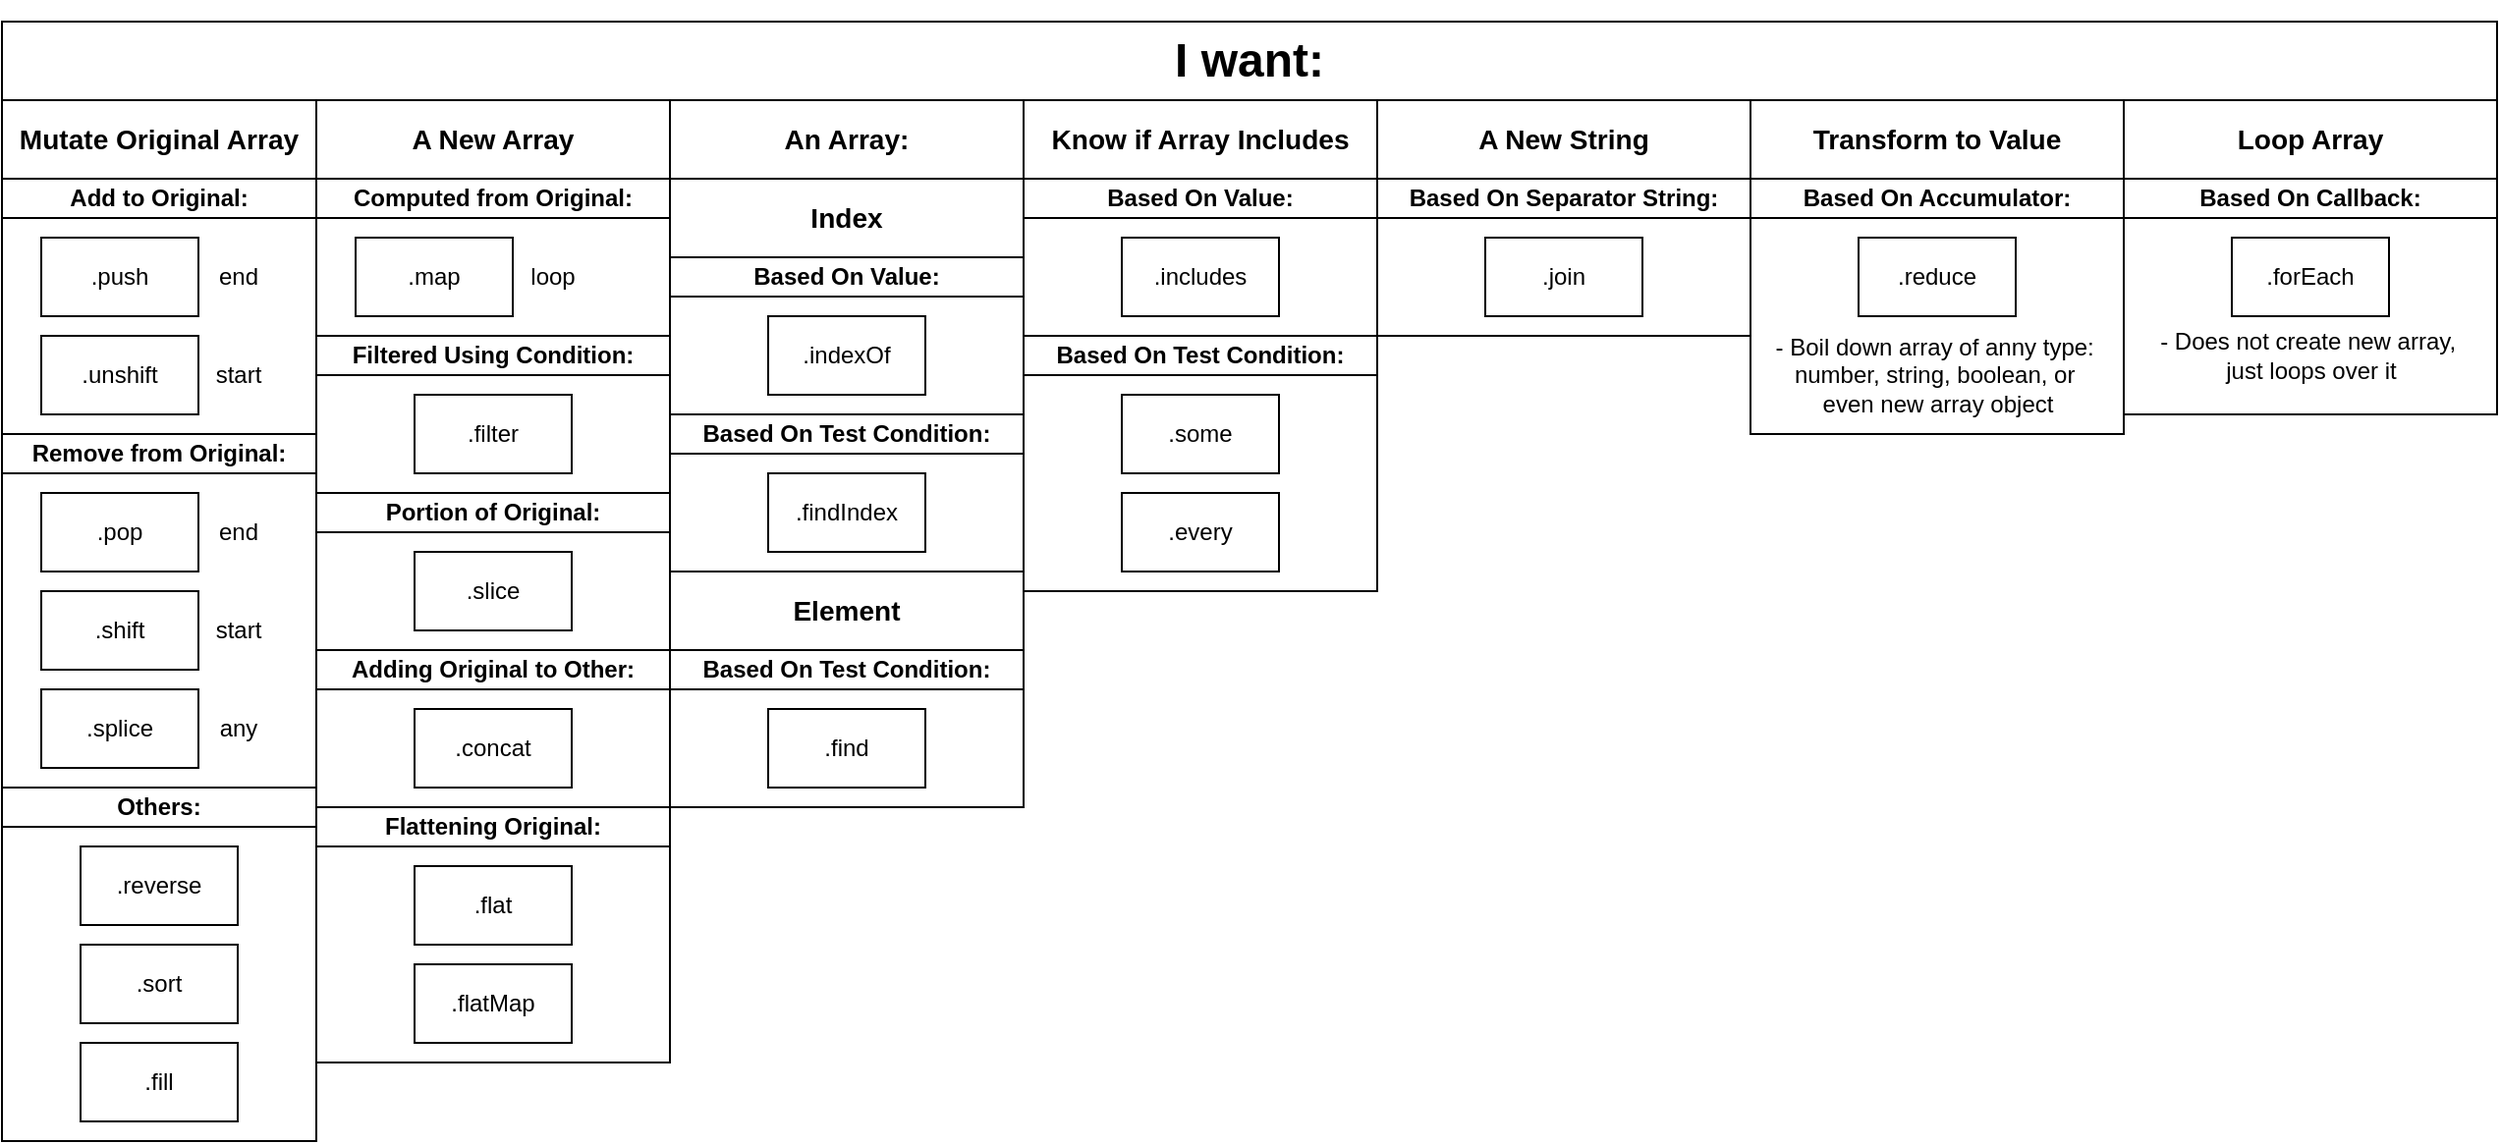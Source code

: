 <mxfile version="24.7.17">
  <diagram name="Page-1" id="8Jnd4JLjRJBcOvedXxSy">
    <mxGraphModel dx="1148" dy="1180" grid="1" gridSize="10" guides="1" tooltips="1" connect="0" arrows="1" fold="1" page="1" pageScale="1" pageWidth="1400" pageHeight="850" math="0" shadow="0">
      <root>
        <mxCell id="0" />
        <mxCell id="1" parent="0" />
        <mxCell id="rQuQVoFk9niSd6T9_yaT-1" value="&lt;h1&gt;I want:&lt;/h1&gt;" style="swimlane;whiteSpace=wrap;html=1;startSize=40;" parent="1" vertex="1">
          <mxGeometry x="40" y="40" width="1270" height="40" as="geometry">
            <mxRectangle x="40" y="40" width="120" height="70" as="alternateBounds" />
          </mxGeometry>
        </mxCell>
        <mxCell id="rQuQVoFk9niSd6T9_yaT-4" value="&lt;h3&gt;Mutate Original Array&lt;/h3&gt;" style="swimlane;whiteSpace=wrap;html=1;startSize=40;" parent="rQuQVoFk9niSd6T9_yaT-1" vertex="1">
          <mxGeometry y="40" width="160" height="530" as="geometry">
            <mxRectangle y="40" width="160" height="60" as="alternateBounds" />
          </mxGeometry>
        </mxCell>
        <mxCell id="rQuQVoFk9niSd6T9_yaT-14" value="Add to Original:" style="swimlane;whiteSpace=wrap;html=1;startSize=20;" parent="rQuQVoFk9niSd6T9_yaT-4" vertex="1">
          <mxGeometry y="40" width="160" height="130" as="geometry">
            <mxRectangle y="40" width="120" height="30" as="alternateBounds" />
          </mxGeometry>
        </mxCell>
        <mxCell id="rQuQVoFk9niSd6T9_yaT-17" value=".push" style="rounded=0;whiteSpace=wrap;html=1;" parent="rQuQVoFk9niSd6T9_yaT-14" vertex="1">
          <mxGeometry x="20" y="30" width="80" height="40" as="geometry" />
        </mxCell>
        <mxCell id="rQuQVoFk9niSd6T9_yaT-18" value="end" style="text;html=1;align=center;verticalAlign=middle;resizable=0;points=[];autosize=1;strokeColor=none;fillColor=none;" parent="rQuQVoFk9niSd6T9_yaT-14" vertex="1">
          <mxGeometry x="100" y="35" width="40" height="30" as="geometry" />
        </mxCell>
        <mxCell id="rQuQVoFk9niSd6T9_yaT-25" value=".unshift" style="rounded=0;whiteSpace=wrap;html=1;" parent="rQuQVoFk9niSd6T9_yaT-14" vertex="1">
          <mxGeometry x="20" y="80" width="80" height="40" as="geometry" />
        </mxCell>
        <mxCell id="rQuQVoFk9niSd6T9_yaT-26" value="start" style="text;html=1;align=center;verticalAlign=middle;resizable=0;points=[];autosize=1;strokeColor=none;fillColor=none;" parent="rQuQVoFk9niSd6T9_yaT-14" vertex="1">
          <mxGeometry x="95" y="85" width="50" height="30" as="geometry" />
        </mxCell>
        <mxCell id="rQuQVoFk9niSd6T9_yaT-15" value="Remove from Original:" style="swimlane;whiteSpace=wrap;html=1;startSize=20;" parent="rQuQVoFk9niSd6T9_yaT-4" vertex="1">
          <mxGeometry y="170" width="160" height="180" as="geometry" />
        </mxCell>
        <mxCell id="rQuQVoFk9niSd6T9_yaT-27" value=".pop" style="rounded=0;whiteSpace=wrap;html=1;" parent="rQuQVoFk9niSd6T9_yaT-15" vertex="1">
          <mxGeometry x="20" y="30" width="80" height="40" as="geometry" />
        </mxCell>
        <mxCell id="rQuQVoFk9niSd6T9_yaT-28" value="end" style="text;html=1;align=center;verticalAlign=middle;resizable=0;points=[];autosize=1;strokeColor=none;fillColor=none;" parent="rQuQVoFk9niSd6T9_yaT-15" vertex="1">
          <mxGeometry x="100" y="35" width="40" height="30" as="geometry" />
        </mxCell>
        <mxCell id="rQuQVoFk9niSd6T9_yaT-29" value=".shift" style="rounded=0;whiteSpace=wrap;html=1;" parent="rQuQVoFk9niSd6T9_yaT-15" vertex="1">
          <mxGeometry x="20" y="80" width="80" height="40" as="geometry" />
        </mxCell>
        <mxCell id="rQuQVoFk9niSd6T9_yaT-30" value="start" style="text;html=1;align=center;verticalAlign=middle;resizable=0;points=[];autosize=1;strokeColor=none;fillColor=none;" parent="rQuQVoFk9niSd6T9_yaT-15" vertex="1">
          <mxGeometry x="95" y="85" width="50" height="30" as="geometry" />
        </mxCell>
        <mxCell id="rQuQVoFk9niSd6T9_yaT-31" value=".splice" style="rounded=0;whiteSpace=wrap;html=1;" parent="rQuQVoFk9niSd6T9_yaT-15" vertex="1">
          <mxGeometry x="20" y="130" width="80" height="40" as="geometry" />
        </mxCell>
        <mxCell id="rQuQVoFk9niSd6T9_yaT-32" value="any" style="text;html=1;align=center;verticalAlign=middle;resizable=0;points=[];autosize=1;strokeColor=none;fillColor=none;" parent="rQuQVoFk9niSd6T9_yaT-15" vertex="1">
          <mxGeometry x="100" y="135" width="40" height="30" as="geometry" />
        </mxCell>
        <mxCell id="rQuQVoFk9niSd6T9_yaT-16" value="Others:" style="swimlane;whiteSpace=wrap;html=1;startSize=20;" parent="rQuQVoFk9niSd6T9_yaT-4" vertex="1">
          <mxGeometry y="350" width="160" height="180" as="geometry" />
        </mxCell>
        <mxCell id="rQuQVoFk9niSd6T9_yaT-33" value=".reverse" style="rounded=0;whiteSpace=wrap;html=1;" parent="rQuQVoFk9niSd6T9_yaT-16" vertex="1">
          <mxGeometry x="40" y="30" width="80" height="40" as="geometry" />
        </mxCell>
        <mxCell id="rQuQVoFk9niSd6T9_yaT-35" value=".sort" style="rounded=0;whiteSpace=wrap;html=1;" parent="rQuQVoFk9niSd6T9_yaT-16" vertex="1">
          <mxGeometry x="40" y="80" width="80" height="40" as="geometry" />
        </mxCell>
        <mxCell id="rQuQVoFk9niSd6T9_yaT-36" value=".fill" style="rounded=0;whiteSpace=wrap;html=1;" parent="rQuQVoFk9niSd6T9_yaT-16" vertex="1">
          <mxGeometry x="40" y="130" width="80" height="40" as="geometry" />
        </mxCell>
        <mxCell id="rQuQVoFk9niSd6T9_yaT-5" value="&lt;h3&gt;A New Array&lt;span style=&quot;color: rgba(0, 0, 0, 0); font-family: monospace; font-size: 0px; font-weight: 400; text-align: start; text-wrap: nowrap;&quot;&gt;%3CmxGraphModel%3E%3Croot%3E%3CmxCell%20id%3D%220%22%2F%3E%3CmxCell%20id%3D%221%22%20parent%3D%220%22%2F%3E%3CmxCell%20id%3D%222%22%20value%3D%22Mutate%20original%20Array%22%20style%3D%22swimlane%3BwhiteSpace%3Dwrap%3Bhtml%3D1%3BstartSize%3D20%3B%22%20vertex%3D%221%22%20parent%3D%221%22%3E%3CmxGeometry%20x%3D%2240%22%20y%3D%2260%22%20width%3D%22160%22%20height%3D%22340%22%20as%3D%22geometry%22%2F%3E%3C%2FmxCell%3E%3C%2Froot%3E%3C%2FmxGraphModel%3E&lt;/span&gt;&lt;/h3&gt;" style="swimlane;whiteSpace=wrap;html=1;startSize=40;" parent="rQuQVoFk9niSd6T9_yaT-1" vertex="1">
          <mxGeometry x="160" y="40" width="180" height="490" as="geometry" />
        </mxCell>
        <mxCell id="rQuQVoFk9niSd6T9_yaT-37" value="Computed from Original:" style="swimlane;whiteSpace=wrap;html=1;startSize=20;" parent="rQuQVoFk9niSd6T9_yaT-5" vertex="1">
          <mxGeometry y="40" width="180" height="80" as="geometry">
            <mxRectangle y="40" width="170" height="30" as="alternateBounds" />
          </mxGeometry>
        </mxCell>
        <mxCell id="rQuQVoFk9niSd6T9_yaT-38" value=".map" style="rounded=0;whiteSpace=wrap;html=1;" parent="rQuQVoFk9niSd6T9_yaT-37" vertex="1">
          <mxGeometry x="20" y="30" width="80" height="40" as="geometry" />
        </mxCell>
        <mxCell id="rQuQVoFk9niSd6T9_yaT-39" value="loop" style="text;html=1;align=center;verticalAlign=middle;resizable=0;points=[];autosize=1;strokeColor=none;fillColor=none;" parent="rQuQVoFk9niSd6T9_yaT-37" vertex="1">
          <mxGeometry x="95" y="35" width="50" height="30" as="geometry" />
        </mxCell>
        <mxCell id="rQuQVoFk9niSd6T9_yaT-42" value="Filtered Using Condition:" style="swimlane;whiteSpace=wrap;html=1;startSize=20;" parent="rQuQVoFk9niSd6T9_yaT-5" vertex="1">
          <mxGeometry y="120" width="180" height="80" as="geometry" />
        </mxCell>
        <mxCell id="rQuQVoFk9niSd6T9_yaT-43" value=".filter" style="rounded=0;whiteSpace=wrap;html=1;" parent="rQuQVoFk9niSd6T9_yaT-42" vertex="1">
          <mxGeometry x="50" y="30" width="80" height="40" as="geometry" />
        </mxCell>
        <mxCell id="rQuQVoFk9niSd6T9_yaT-45" value="Portion of Original:" style="swimlane;whiteSpace=wrap;html=1;startSize=20;" parent="rQuQVoFk9niSd6T9_yaT-5" vertex="1">
          <mxGeometry y="200" width="180" height="80" as="geometry" />
        </mxCell>
        <mxCell id="rQuQVoFk9niSd6T9_yaT-46" value=".slice" style="rounded=0;whiteSpace=wrap;html=1;" parent="rQuQVoFk9niSd6T9_yaT-45" vertex="1">
          <mxGeometry x="50" y="30" width="80" height="40" as="geometry" />
        </mxCell>
        <mxCell id="rQuQVoFk9niSd6T9_yaT-47" value="Adding Original to Other:" style="swimlane;whiteSpace=wrap;html=1;startSize=20;" parent="rQuQVoFk9niSd6T9_yaT-5" vertex="1">
          <mxGeometry y="280" width="180" height="80" as="geometry" />
        </mxCell>
        <mxCell id="rQuQVoFk9niSd6T9_yaT-48" value=".concat" style="rounded=0;whiteSpace=wrap;html=1;" parent="rQuQVoFk9niSd6T9_yaT-47" vertex="1">
          <mxGeometry x="50" y="30" width="80" height="40" as="geometry" />
        </mxCell>
        <mxCell id="rQuQVoFk9niSd6T9_yaT-49" value="Flattening Original:" style="swimlane;whiteSpace=wrap;html=1;startSize=20;" parent="rQuQVoFk9niSd6T9_yaT-5" vertex="1">
          <mxGeometry y="360" width="180" height="130" as="geometry" />
        </mxCell>
        <mxCell id="rQuQVoFk9niSd6T9_yaT-50" value=".flat" style="rounded=0;whiteSpace=wrap;html=1;" parent="rQuQVoFk9niSd6T9_yaT-49" vertex="1">
          <mxGeometry x="50" y="30" width="80" height="40" as="geometry" />
        </mxCell>
        <mxCell id="rQuQVoFk9niSd6T9_yaT-51" value=".flatMap" style="rounded=0;whiteSpace=wrap;html=1;" parent="rQuQVoFk9niSd6T9_yaT-49" vertex="1">
          <mxGeometry x="50" y="80" width="80" height="40" as="geometry" />
        </mxCell>
        <mxCell id="rQuQVoFk9niSd6T9_yaT-6" value="&lt;h3&gt;An Array:&lt;span style=&quot;color: rgba(0, 0, 0, 0); font-family: monospace; font-size: 0px; font-weight: 400; text-align: start; text-wrap: nowrap;&quot;&gt;%3CmxGraphModel%3E%3Croot%3E%3CmxCell%20id%3D%220%22%2F%3E%3CmxCell%20id%3D%221%22%20parent%3D%220%22%2F%3E%3CmxCell%20id%3D%222%22%20value%3D%22A%20New%20Array%26lt%3Bspan%20style%3D%26quot%3Bcolor%3A%20rgba(0%2C%200%2C%200%2C%200)%3B%20font-family%3A%20monospace%3B%20font-size%3A%200px%3B%20font-weight%3A%20400%3B%20text-align%3A%20start%3B%20text-wrap%3A%20nowrap%3B%26quot%3B%26gt%3B%253CmxGraphModel%253E%253Croot%253E%253CmxCell%2520id%253D%25220%2522%252F%253E%253CmxCell%2520id%253D%25221%2522%2520parent%253D%25220%2522%252F%253E%253CmxCell%2520id%253D%25222%2522%2520value%253D%2522Mutate%2520original%2520Array%2522%2520style%253D%2522swimlane%253BwhiteSpace%253Dwrap%253Bhtml%253D1%253BstartSize%253D20%253B%2522%2520vertex%253D%25221%2522%2520parent%253D%25221%2522%253E%253CmxGeometry%2520x%253D%252240%2522%2520y%253D%252260%2522%2520width%253D%2522160%2522%2520height%253D%2522340%2522%2520as%253D%2522geometry%2522%252F%253E%253C%252FmxCell%253E%253C%252Froot%253E%253C%252FmxGraphModel%253E%26lt%3B%2Fspan%26gt%3B%22%20style%3D%22swimlane%3BwhiteSpace%3Dwrap%3Bhtml%3D1%3BstartSize%3D20%3B%22%20vertex%3D%221%22%20parent%3D%221%22%3E%3CmxGeometry%20x%3D%22200%22%20y%3D%2260%22%20width%3D%22160%22%20height%3D%22340%22%20as%3D%22geometry%22%2F%3E%3C%2FmxCell%3E%3C%2Froot%3E%3C%2FmxGraphModel%3E&lt;/span&gt;&lt;span style=&quot;color: rgba(0, 0, 0, 0); font-family: monospace; font-size: 0px; font-weight: 400; text-align: start; text-wrap: nowrap;&quot;&gt;%3CmxGraphModel%3E%3Croot%3E%3CmxCell%20id%3D%220%22%2F%3E%3CmxCell%20id%3D%221%22%20parent%3D%220%22%2F%3E%3CmxCell%20id%3D%222%22%20value%3D%22Mutate%20original%20Array%22%20style%3D%22swimlane%3BwhiteSpace%3Dwrap%3Bhtml%3D1%3BstartSize%3D20%3B%22%20vertex%3D%221%22%20parent%3D%221%22%3E%3CmxGeometry%20x%3D%2240%22%20y%3D%2260%22%20width%3D%22160%22%20height%3D%22340%22%20as%3D%22geometry%22%2F%3E%3C%2FmxCell%3E%3C%2Froot%3E%3C%2FmxGraphModel%3E&lt;/span&gt;&lt;/h3&gt;" style="swimlane;whiteSpace=wrap;html=1;startSize=40;" parent="rQuQVoFk9niSd6T9_yaT-1" vertex="1">
          <mxGeometry x="340" y="40" width="180" height="360" as="geometry" />
        </mxCell>
        <mxCell id="rQuQVoFk9niSd6T9_yaT-59" value="&lt;h3&gt;Index&lt;/h3&gt;" style="swimlane;whiteSpace=wrap;html=1;startSize=40;" parent="rQuQVoFk9niSd6T9_yaT-6" vertex="1">
          <mxGeometry y="40" width="180" height="200" as="geometry" />
        </mxCell>
        <mxCell id="rQuQVoFk9niSd6T9_yaT-55" value="Based On Test Condition:" style="swimlane;whiteSpace=wrap;html=1;startSize=20;" parent="rQuQVoFk9niSd6T9_yaT-59" vertex="1">
          <mxGeometry y="120" width="180" height="80" as="geometry">
            <mxRectangle y="40" width="170" height="30" as="alternateBounds" />
          </mxGeometry>
        </mxCell>
        <mxCell id="rQuQVoFk9niSd6T9_yaT-56" value=".findIndex" style="rounded=0;whiteSpace=wrap;html=1;" parent="rQuQVoFk9niSd6T9_yaT-55" vertex="1">
          <mxGeometry x="50" y="30" width="80" height="40" as="geometry" />
        </mxCell>
        <mxCell id="rQuQVoFk9niSd6T9_yaT-52" value="Based On Value:" style="swimlane;whiteSpace=wrap;html=1;startSize=20;" parent="rQuQVoFk9niSd6T9_yaT-59" vertex="1">
          <mxGeometry y="40" width="180" height="80" as="geometry">
            <mxRectangle y="40" width="170" height="30" as="alternateBounds" />
          </mxGeometry>
        </mxCell>
        <mxCell id="rQuQVoFk9niSd6T9_yaT-53" value=".indexOf" style="rounded=0;whiteSpace=wrap;html=1;" parent="rQuQVoFk9niSd6T9_yaT-52" vertex="1">
          <mxGeometry x="50" y="30" width="80" height="40" as="geometry" />
        </mxCell>
        <mxCell id="rQuQVoFk9niSd6T9_yaT-7" value="&lt;h3&gt;Element&lt;span style=&quot;color: rgba(0, 0, 0, 0); font-family: monospace; font-size: 0px; font-weight: 400; text-align: start; text-wrap: nowrap;&quot;&gt;%3CmxGraphModel%3E%3Croot%3E%3CmxCell%20id%3D%220%22%2F%3E%3CmxCell%20id%3D%221%22%20parent%3D%220%22%2F%3E%3CmxCell%20id%3D%222%22%20value%3D%22A%20New%20Array%26lt%3Bspan%20style%3D%26quot%3Bcolor%3A%20rgba(0%2C%200%2C%200%2C%200)%3B%20font-family%3A%20monospace%3B%20font-size%3A%200px%3B%20font-weight%3A%20400%3B%20text-align%3A%20start%3B%20text-wrap%3A%20nowrap%3B%26quot%3B%26gt%3B%253CmxGraphModel%253E%253Croot%253E%253CmxCell%2520id%253D%25220%2522%252F%253E%253CmxCell%2520id%253D%25221%2522%2520parent%253D%25220%2522%252F%253E%253CmxCell%2520id%253D%25222%2522%2520value%253D%2522Mutate%2520original%2520Array%2522%2520style%253D%2522swimlane%253BwhiteSpace%253Dwrap%253Bhtml%253D1%253BstartSize%253D20%253B%2522%2520vertex%253D%25221%2522%2520parent%253D%25221%2522%253E%253CmxGeometry%2520x%253D%252240%2522%2520y%253D%252260%2522%2520width%253D%2522160%2522%2520height%253D%2522340%2522%2520as%253D%2522geometry%2522%252F%253E%253C%252FmxCell%253E%253C%252Froot%253E%253C%252FmxGraphModel%253E%26lt%3B%2Fspan%26gt%3B%22%20style%3D%22swimlane%3BwhiteSpace%3Dwrap%3Bhtml%3D1%3BstartSize%3D20%3B%22%20vertex%3D%221%22%20parent%3D%221%22%3E%3CmxGeometry%20x%3D%22200%22%20y%3D%2260%22%20width%3D%22160%22%20height%3D%22340%22%20as%3D%22geometry%22%2F%3E%3C%2FmxCell%3E%3C%2Froot%3E%3C%2FmxGraphModel%3E&lt;/span&gt;&lt;span style=&quot;color: rgba(0, 0, 0, 0); font-family: monospace; font-size: 0px; font-weight: 400; text-align: start; text-wrap: nowrap;&quot;&gt;%3CmxGraphModel%3E%3Croot%3E%3CmxCell%20id%3D%220%22%2F%3E%3CmxCell%20id%3D%221%22%20parent%3D%220%22%2F%3E%3CmxCell%20id%3D%222%22%20value%3D%22Mutate%20original%20Array%22%20style%3D%22swimlane%3BwhiteSpace%3Dwrap%3Bhtml%3D1%3BstartSize%3D20%3B%22%20vertex%3D%221%22%20parent%3D%221%22%3E%3CmxGeometry%20x%3D%2240%22%20y%3D%2260%22%20width%3D%22160%22%20height%3D%22340%22%20as%3D%22geometry%22%2F%3E%3C%2FmxCell%3E%3C%2Froot%3E%3C%2FmxGraphModel%3E&lt;/span&gt;&lt;/h3&gt;" style="swimlane;whiteSpace=wrap;html=1;startSize=40;" parent="rQuQVoFk9niSd6T9_yaT-6" vertex="1">
          <mxGeometry y="240" width="180" height="120" as="geometry" />
        </mxCell>
        <mxCell id="rQuQVoFk9niSd6T9_yaT-57" value="Based On Test Condition:" style="swimlane;whiteSpace=wrap;html=1;startSize=20;" parent="rQuQVoFk9niSd6T9_yaT-7" vertex="1">
          <mxGeometry y="40" width="180" height="80" as="geometry">
            <mxRectangle y="40" width="170" height="30" as="alternateBounds" />
          </mxGeometry>
        </mxCell>
        <mxCell id="rQuQVoFk9niSd6T9_yaT-58" value=".find" style="rounded=0;whiteSpace=wrap;html=1;" parent="rQuQVoFk9niSd6T9_yaT-57" vertex="1">
          <mxGeometry x="50" y="30" width="80" height="40" as="geometry" />
        </mxCell>
        <mxCell id="rQuQVoFk9niSd6T9_yaT-11" value="&lt;h3&gt;Transform to Value&lt;/h3&gt;" style="swimlane;whiteSpace=wrap;html=1;startSize=40;" parent="rQuQVoFk9niSd6T9_yaT-1" vertex="1">
          <mxGeometry x="890" y="40" width="190" height="170" as="geometry" />
        </mxCell>
        <mxCell id="rQuQVoFk9niSd6T9_yaT-69" value="Based On Accumulator:" style="swimlane;whiteSpace=wrap;html=1;startSize=20;" parent="rQuQVoFk9niSd6T9_yaT-11" vertex="1">
          <mxGeometry y="40" width="190" height="130" as="geometry">
            <mxRectangle y="40" width="170" height="30" as="alternateBounds" />
          </mxGeometry>
        </mxCell>
        <mxCell id="rQuQVoFk9niSd6T9_yaT-70" value=".reduce" style="rounded=0;whiteSpace=wrap;html=1;" parent="rQuQVoFk9niSd6T9_yaT-69" vertex="1">
          <mxGeometry x="55" y="30" width="80" height="40" as="geometry" />
        </mxCell>
        <mxCell id="rQuQVoFk9niSd6T9_yaT-71" value="- Boil down array of anny type:&amp;nbsp;&lt;div&gt;number, string, boolean, or&amp;nbsp;&lt;/div&gt;&lt;div&gt;even new array object&lt;/div&gt;" style="text;html=1;align=center;verticalAlign=middle;resizable=0;points=[];autosize=1;strokeColor=none;fillColor=none;" parent="rQuQVoFk9niSd6T9_yaT-69" vertex="1">
          <mxGeometry y="70" width="190" height="60" as="geometry" />
        </mxCell>
        <mxCell id="rQuQVoFk9niSd6T9_yaT-10" value="&lt;h3&gt;Know if Array Includes&lt;/h3&gt;" style="swimlane;whiteSpace=wrap;html=1;startSize=40;" parent="rQuQVoFk9niSd6T9_yaT-1" vertex="1">
          <mxGeometry x="520" y="40" width="180" height="250" as="geometry" />
        </mxCell>
        <mxCell id="rQuQVoFk9niSd6T9_yaT-61" value="Based On Value:" style="swimlane;whiteSpace=wrap;html=1;startSize=20;" parent="rQuQVoFk9niSd6T9_yaT-10" vertex="1">
          <mxGeometry y="40" width="180" height="80" as="geometry">
            <mxRectangle y="40" width="170" height="30" as="alternateBounds" />
          </mxGeometry>
        </mxCell>
        <mxCell id="rQuQVoFk9niSd6T9_yaT-62" value=".includes" style="rounded=0;whiteSpace=wrap;html=1;" parent="rQuQVoFk9niSd6T9_yaT-61" vertex="1">
          <mxGeometry x="50" y="30" width="80" height="40" as="geometry" />
        </mxCell>
        <mxCell id="rQuQVoFk9niSd6T9_yaT-63" value="Based On Test Condition:" style="swimlane;whiteSpace=wrap;html=1;startSize=20;" parent="rQuQVoFk9niSd6T9_yaT-10" vertex="1">
          <mxGeometry y="120" width="180" height="130" as="geometry">
            <mxRectangle y="40" width="170" height="30" as="alternateBounds" />
          </mxGeometry>
        </mxCell>
        <mxCell id="rQuQVoFk9niSd6T9_yaT-64" value=".some" style="rounded=0;whiteSpace=wrap;html=1;" parent="rQuQVoFk9niSd6T9_yaT-63" vertex="1">
          <mxGeometry x="50" y="30" width="80" height="40" as="geometry" />
        </mxCell>
        <mxCell id="rQuQVoFk9niSd6T9_yaT-65" value=".every" style="rounded=0;whiteSpace=wrap;html=1;" parent="rQuQVoFk9niSd6T9_yaT-63" vertex="1">
          <mxGeometry x="50" y="80" width="80" height="40" as="geometry" />
        </mxCell>
        <mxCell id="rQuQVoFk9niSd6T9_yaT-13" value="&lt;h3&gt;Loop Array&lt;/h3&gt;" style="swimlane;whiteSpace=wrap;html=1;startSize=40;" parent="rQuQVoFk9niSd6T9_yaT-1" vertex="1">
          <mxGeometry x="1080" y="40" width="190" height="160" as="geometry" />
        </mxCell>
        <mxCell id="rQuQVoFk9niSd6T9_yaT-73" value="Based On Callback:" style="swimlane;whiteSpace=wrap;html=1;startSize=20;" parent="rQuQVoFk9niSd6T9_yaT-13" vertex="1">
          <mxGeometry y="40" width="190" height="120" as="geometry">
            <mxRectangle y="40" width="170" height="30" as="alternateBounds" />
          </mxGeometry>
        </mxCell>
        <mxCell id="rQuQVoFk9niSd6T9_yaT-74" value=".forEach" style="rounded=0;whiteSpace=wrap;html=1;" parent="rQuQVoFk9niSd6T9_yaT-73" vertex="1">
          <mxGeometry x="55" y="30" width="80" height="40" as="geometry" />
        </mxCell>
        <mxCell id="rQuQVoFk9niSd6T9_yaT-75" value="- Does not create new array,&amp;nbsp;&lt;div&gt;just loops over it&lt;/div&gt;" style="text;html=1;align=center;verticalAlign=middle;resizable=0;points=[];autosize=1;strokeColor=none;fillColor=none;" parent="rQuQVoFk9niSd6T9_yaT-73" vertex="1">
          <mxGeometry x="5" y="70" width="180" height="40" as="geometry" />
        </mxCell>
        <mxCell id="rQuQVoFk9niSd6T9_yaT-12" value="&lt;h3&gt;A New String&lt;span style=&quot;color: rgba(0, 0, 0, 0); font-family: monospace; font-size: 0px; font-weight: 400; text-align: start; text-wrap: nowrap;&quot;&gt;%3CmxGraphModel%3E%3Croot%3E%3CmxCell%20id%3D%220%22%2F%3E%3CmxCell%20id%3D%221%22%20parent%3D%220%22%2F%3E%3CmxCell%20id%3D%222%22%20value%3D%22A%20New%20Array%26lt%3Bspan%20style%3D%26quot%3Bcolor%3A%20rgba(0%2C%200%2C%200%2C%200)%3B%20font-family%3A%20monospace%3B%20font-size%3A%200px%3B%20font-weight%3A%20400%3B%20text-align%3A%20start%3B%20text-wrap%3A%20nowrap%3B%26quot%3B%26gt%3B%253CmxGraphModel%253E%253Croot%253E%253CmxCell%2520id%253D%25220%2522%252F%253E%253CmxCell%2520id%253D%25221%2522%2520parent%253D%25220%2522%252F%253E%253CmxCell%2520id%253D%25222%2522%2520value%253D%2522Mutate%2520original%2520Array%2522%2520style%253D%2522swimlane%253BwhiteSpace%253Dwrap%253Bhtml%253D1%253BstartSize%253D20%253B%2522%2520vertex%253D%25221%2522%2520parent%253D%25221%2522%253E%253CmxGeometry%2520x%253D%252240%2522%2520y%253D%252260%2522%2520width%253D%2522160%2522%2520height%253D%2522340%2522%2520as%253D%2522geometry%2522%252F%253E%253C%252FmxCell%253E%253C%252Froot%253E%253C%252FmxGraphModel%253E%26lt%3B%2Fspan%26gt%3B%22%20style%3D%22swimlane%3BwhiteSpace%3Dwrap%3Bhtml%3D1%3BstartSize%3D20%3B%22%20vertex%3D%221%22%20parent%3D%221%22%3E%3CmxGeometry%20x%3D%22200%22%20y%3D%2260%22%20width%3D%22160%22%20height%3D%22340%22%20as%3D%22geometry%22%2F%3E%3C%2FmxCell%3E%3C%2Froot%3E%3C%2FmxGraphModel%3E&lt;/span&gt;&lt;span style=&quot;color: rgba(0, 0, 0, 0); font-family: monospace; font-size: 0px; font-weight: 400; text-align: start; text-wrap: nowrap;&quot;&gt;%3CmxGraphModel%3E%3Croot%3E%3CmxCell%20id%3D%220%22%2F%3E%3CmxCell%20id%3D%221%22%20parent%3D%220%22%2F%3E%3CmxCell%20id%3D%222%22%20value%3D%22Mutate%20original%20Array%22%20style%3D%22swimlane%3BwhiteSpace%3Dwrap%3Bhtml%3D1%3BstartSize%3D20%3B%22%20vertex%3D%221%22%20parent%3D%221%22%3E%3CmxGeometry%20x%3D%2240%22%20y%3D%2260%22%20width%3D%22160%22%20height%3D%22340%22%20as%3D%22geometry%22%2F%3E%3C%2FmxCell%3E%3C%2Froot%3E%3C%2FmxGraphModel%3E&lt;/span&gt;&lt;/h3&gt;" style="swimlane;whiteSpace=wrap;html=1;startSize=40;" parent="rQuQVoFk9niSd6T9_yaT-1" vertex="1">
          <mxGeometry x="700" y="40" width="190" height="120" as="geometry" />
        </mxCell>
        <mxCell id="rQuQVoFk9niSd6T9_yaT-66" value="Based On Separator String:" style="swimlane;whiteSpace=wrap;html=1;startSize=20;" parent="rQuQVoFk9niSd6T9_yaT-12" vertex="1">
          <mxGeometry y="40" width="190" height="80" as="geometry">
            <mxRectangle y="40" width="170" height="30" as="alternateBounds" />
          </mxGeometry>
        </mxCell>
        <mxCell id="rQuQVoFk9niSd6T9_yaT-67" value=".join" style="rounded=0;whiteSpace=wrap;html=1;" parent="rQuQVoFk9niSd6T9_yaT-66" vertex="1">
          <mxGeometry x="55" y="30" width="80" height="40" as="geometry" />
        </mxCell>
      </root>
    </mxGraphModel>
  </diagram>
</mxfile>
